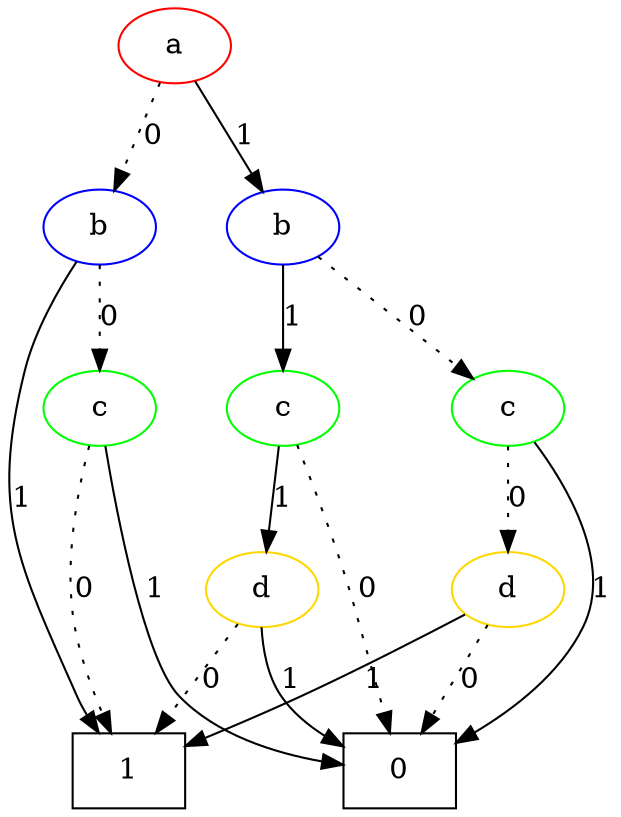 digraph ROBDD {
   {rank=same 1}
   {rank=same 2 3}
   {rank=same 4 6 7}
   {rank=same 12 15}

   0 [label="0", shape=box]
   1 [label="a", color="red"]
   2 [label="b", color="blue"]
   3 [label="b", color="blue"]
   4 [label="c", color="green"]
   6 [label="c", color="green"]
   7 [label="c", color="green"]
   12 [label="d", color="gold"]
   15 [label="d", color="gold"]
   16 [label="1", shape=box]

   1 -> 2 [label="0", style=dotted]
   1 -> 3 [label="1", style=solid]
   2 -> 4 [label="0", style=dotted]
   2 -> 16 [label="1", style=solid]
   3 -> 6 [label="0", style=dotted]
   3 -> 7 [label="1", style=solid]
   4 -> 16 [label="0", style=dotted]
   4 -> 0 [label="1", style=solid]
   6 -> 12 [label="0", style=dotted]
   6 -> 0 [label="1", style=solid]
   7 -> 0 [label="0", style=dotted]
   7 -> 15 [label="1", style=solid]
   12 -> 0 [label="0", style=dotted]
   12 -> 16 [label="1", style=solid]
   15 -> 16 [label="0", style=dotted]
   15 -> 0 [label="1", style=solid]
}